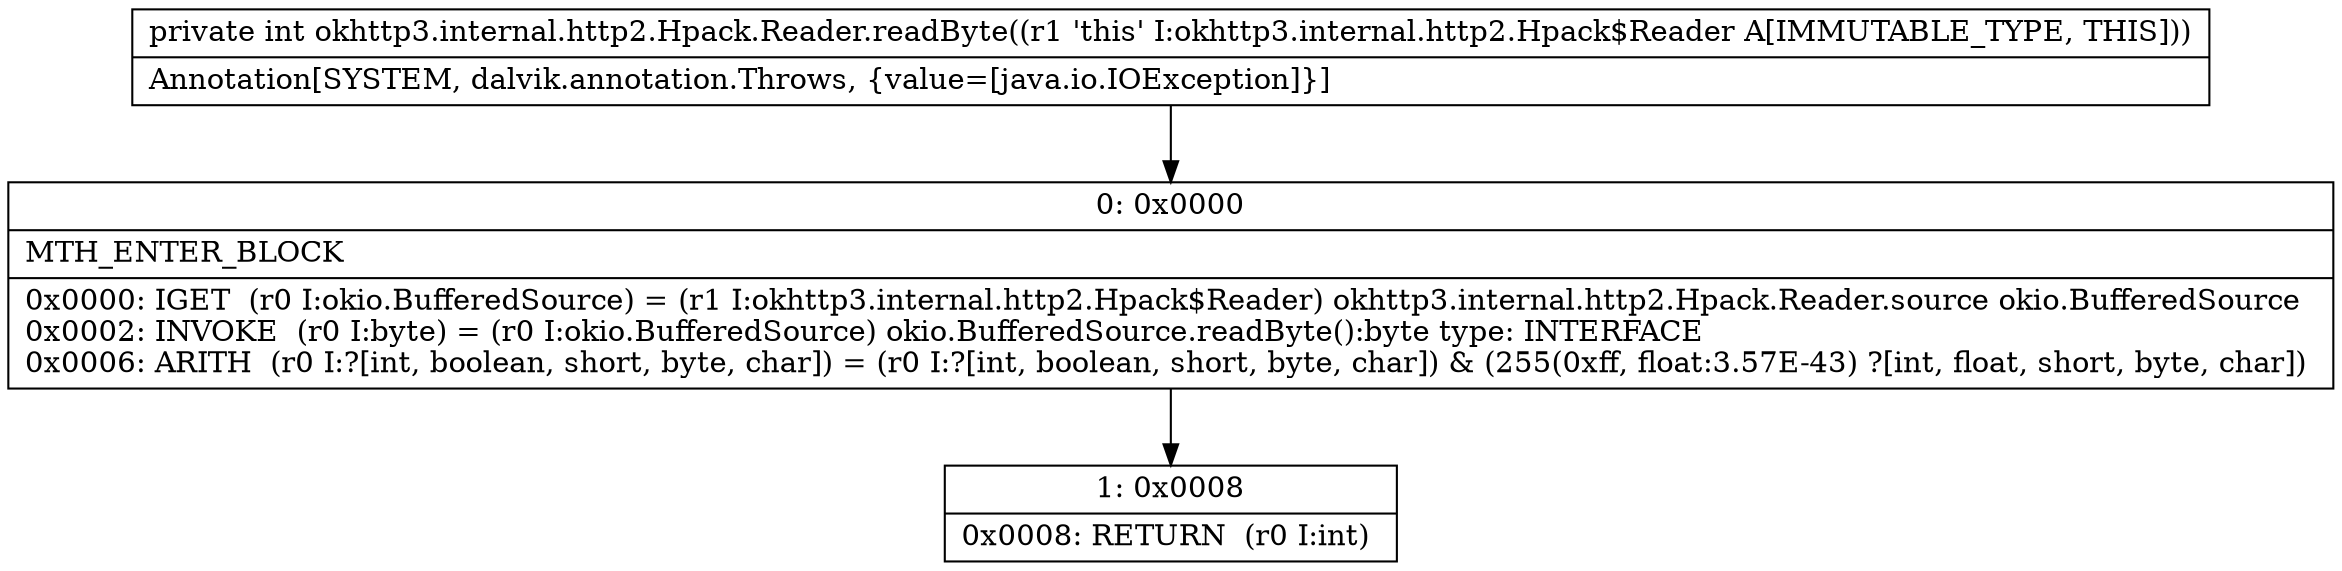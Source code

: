 digraph "CFG forokhttp3.internal.http2.Hpack.Reader.readByte()I" {
Node_0 [shape=record,label="{0\:\ 0x0000|MTH_ENTER_BLOCK\l|0x0000: IGET  (r0 I:okio.BufferedSource) = (r1 I:okhttp3.internal.http2.Hpack$Reader) okhttp3.internal.http2.Hpack.Reader.source okio.BufferedSource \l0x0002: INVOKE  (r0 I:byte) = (r0 I:okio.BufferedSource) okio.BufferedSource.readByte():byte type: INTERFACE \l0x0006: ARITH  (r0 I:?[int, boolean, short, byte, char]) = (r0 I:?[int, boolean, short, byte, char]) & (255(0xff, float:3.57E\-43) ?[int, float, short, byte, char]) \l}"];
Node_1 [shape=record,label="{1\:\ 0x0008|0x0008: RETURN  (r0 I:int) \l}"];
MethodNode[shape=record,label="{private int okhttp3.internal.http2.Hpack.Reader.readByte((r1 'this' I:okhttp3.internal.http2.Hpack$Reader A[IMMUTABLE_TYPE, THIS]))  | Annotation[SYSTEM, dalvik.annotation.Throws, \{value=[java.io.IOException]\}]\l}"];
MethodNode -> Node_0;
Node_0 -> Node_1;
}

